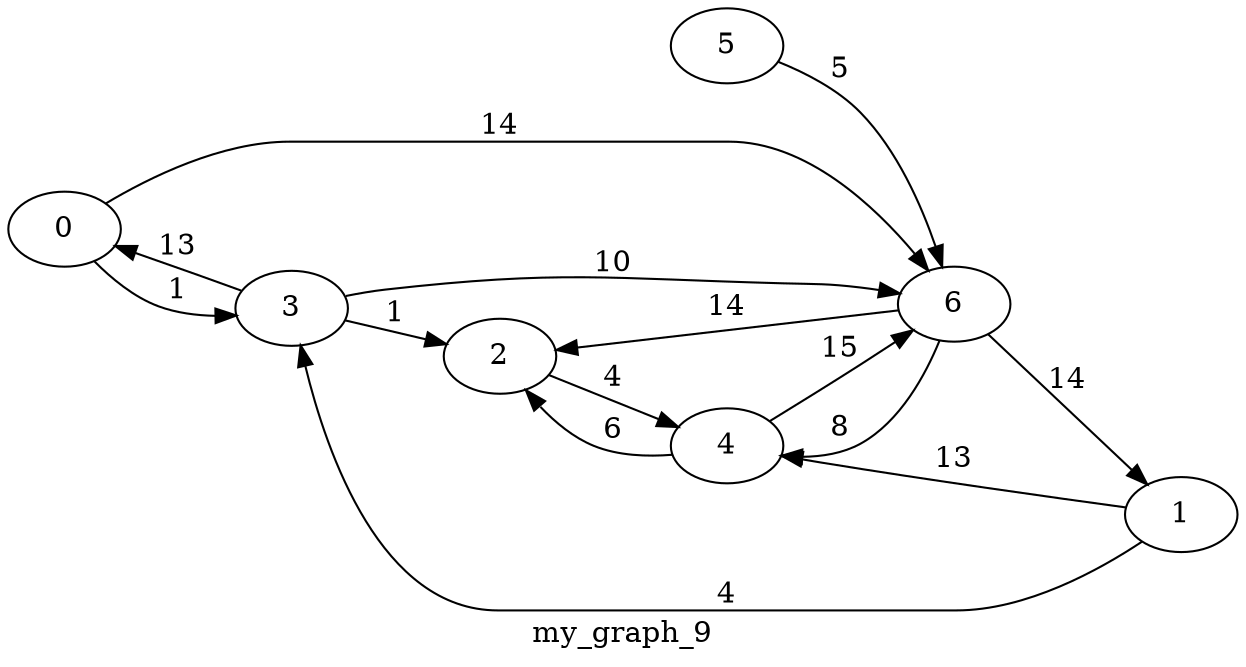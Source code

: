  digraph g{   rankdir = LR 0-> 3 [label = "1"]
3-> 0 [label = "13"]
0-> 6 [label = "14"]
6-> 4 [label = "8"]
4-> 6 [label = "15"]
6-> 1 [label = "14"]
1-> 3 [label = "4"]
3-> 6 [label = "10"]
1-> 4 [label = "13"]
2-> 4 [label = "4"]
3-> 2 [label = "1"]
4-> 2 [label = "6"]
5-> 6 [label = "5"]
6-> 2 [label = "14"]
label =  my_graph_9 } 